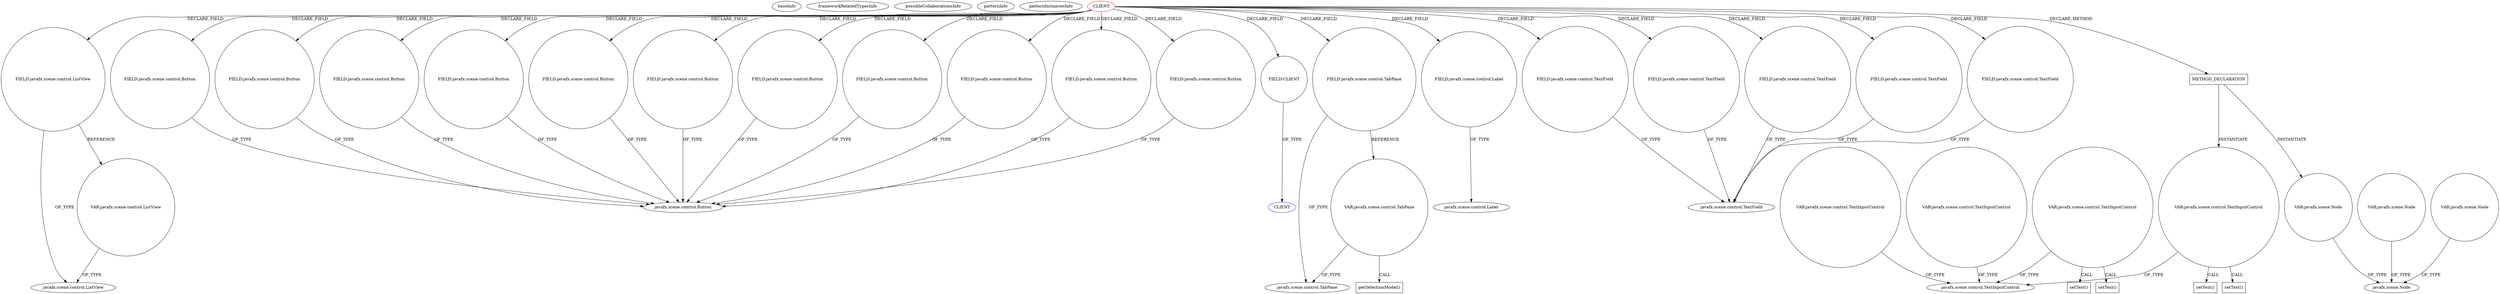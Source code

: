 digraph {
baseInfo[graphId=1103,category="pattern",isAnonymous=false,possibleRelation=false]
frameworkRelatedTypesInfo[]
possibleCollaborationsInfo[]
patternInfo[frequency=2.0,patternRootClient=0]
patternInstancesInfo[0="hock323-eventManager~/hock323-eventManager/EventManager-master/src/eventManager/controller/pokerTournament/TournamentController.java~TournamentController~3009",1="dony1990-ProsDesktop~/dony1990-ProsDesktop/ProsDesktop-master/src/nicon/NiconDesktop/guifx/NiconNavigator/NavegadorController.java~NavegadorController~2563"]
2[label="FIELD:javafx.scene.control.ListView",vertexType="FIELD_DECLARATION",isFrameworkType=false,shape=circle]
0[label="CLIENT",vertexType="ROOT_CLIENT_CLASS_DECLARATION",isFrameworkType=false,color=red]
52[label="FIELD:javafx.scene.control.Button",vertexType="FIELD_DECLARATION",isFrameworkType=false,shape=circle]
59[label="FIELD:javafx.scene.control.Button",vertexType="FIELD_DECLARATION",isFrameworkType=false,shape=circle]
81[label="FIELD:javafx.scene.control.Button",vertexType="FIELD_DECLARATION",isFrameworkType=false,shape=circle]
79[label="FIELD:javafx.scene.control.Button",vertexType="FIELD_DECLARATION",isFrameworkType=false,shape=circle]
8[label="FIELD:javafx.scene.control.Button",vertexType="FIELD_DECLARATION",isFrameworkType=false,shape=circle]
4[label="FIELD:javafx.scene.control.Button",vertexType="FIELD_DECLARATION",isFrameworkType=false,shape=circle]
10[label="FIELD:javafx.scene.control.Button",vertexType="FIELD_DECLARATION",isFrameworkType=false,shape=circle]
142[label="FIELD:javafx.scene.control.Button",vertexType="FIELD_DECLARATION",isFrameworkType=false,shape=circle]
140[label="FIELD:javafx.scene.control.Button",vertexType="FIELD_DECLARATION",isFrameworkType=false,shape=circle]
14[label="FIELD:javafx.scene.control.Button",vertexType="FIELD_DECLARATION",isFrameworkType=false,shape=circle]
48[label="FIELD:javafx.scene.control.Button",vertexType="FIELD_DECLARATION",isFrameworkType=false,shape=circle]
54[label="FIELD:CLIENT",vertexType="FIELD_DECLARATION",isFrameworkType=false,shape=circle]
243[label="VAR:javafx.scene.control.ListView",vertexType="VARIABLE_EXPRESION",isFrameworkType=false,shape=circle]
132[label="FIELD:javafx.scene.control.TabPane",vertexType="FIELD_DECLARATION",isFrameworkType=false,shape=circle]
270[label="VAR:javafx.scene.control.TabPane",vertexType="VARIABLE_EXPRESION",isFrameworkType=false,shape=circle]
77[label="FIELD:javafx.scene.control.Label",vertexType="FIELD_DECLARATION",isFrameworkType=false,shape=circle]
27[label="javafx.scene.control.Label",vertexType="FRAMEWORK_CLASS_TYPE",isFrameworkType=false]
5[label="javafx.scene.control.Button",vertexType="FRAMEWORK_CLASS_TYPE",isFrameworkType=false]
67[label="FIELD:javafx.scene.control.TextField",vertexType="FIELD_DECLARATION",isFrameworkType=false,shape=circle]
130[label="FIELD:javafx.scene.control.TextField",vertexType="FIELD_DECLARATION",isFrameworkType=false,shape=circle]
12[label="FIELD:javafx.scene.control.TextField",vertexType="FIELD_DECLARATION",isFrameworkType=false,shape=circle]
83[label="FIELD:javafx.scene.control.TextField",vertexType="FIELD_DECLARATION",isFrameworkType=false,shape=circle]
6[label="FIELD:javafx.scene.control.TextField",vertexType="FIELD_DECLARATION",isFrameworkType=false,shape=circle]
55[label="CLIENT",vertexType="REFERENCE_CLIENT_CLASS_DECLARATION",isFrameworkType=false,color=blue]
133[label="javafx.scene.control.TabPane",vertexType="FRAMEWORK_CLASS_TYPE",isFrameworkType=false]
7[label="javafx.scene.control.TextField",vertexType="FRAMEWORK_CLASS_TYPE",isFrameworkType=false]
3[label="javafx.scene.control.ListView",vertexType="FRAMEWORK_CLASS_TYPE",isFrameworkType=false]
271[label="getSelectionModel()",vertexType="INSIDE_CALL",isFrameworkType=false,shape=box]
647[label="METHOD_DECLARATION",vertexType="CLIENT_METHOD_DECLARATION",isFrameworkType=false,shape=box]
650[label="VAR:javafx.scene.control.TextInputControl",vertexType="VARIABLE_EXPRESION",isFrameworkType=false,shape=circle]
338[label="javafx.scene.control.TextInputControl",vertexType="FRAMEWORK_CLASS_TYPE",isFrameworkType=false]
697[label="VAR:javafx.scene.control.TextInputControl",vertexType="VARIABLE_EXPRESION",isFrameworkType=false,shape=circle]
597[label="VAR:javafx.scene.control.TextInputControl",vertexType="VARIABLE_EXPRESION",isFrameworkType=false,shape=circle]
336[label="VAR:javafx.scene.control.TextInputControl",vertexType="VARIABLE_EXPRESION",isFrameworkType=false,shape=circle]
656[label="setText()",vertexType="INSIDE_CALL",isFrameworkType=false,shape=box]
670[label="setText()",vertexType="INSIDE_CALL",isFrameworkType=false,shape=box]
621[label="setText()",vertexType="INSIDE_CALL",isFrameworkType=false,shape=box]
616[label="setText()",vertexType="INSIDE_CALL",isFrameworkType=false,shape=box]
666[label="VAR:javafx.scene.Node",vertexType="VARIABLE_EXPRESION",isFrameworkType=false,shape=circle]
189[label="javafx.scene.Node",vertexType="FRAMEWORK_CLASS_TYPE",isFrameworkType=false]
571[label="VAR:javafx.scene.Node",vertexType="VARIABLE_EXPRESION",isFrameworkType=false,shape=circle]
622[label="VAR:javafx.scene.Node",vertexType="VARIABLE_EXPRESION",isFrameworkType=false,shape=circle]
0->48[label="DECLARE_FIELD"]
140->5[label="OF_TYPE"]
650->656[label="CALL"]
79->5[label="OF_TYPE"]
132->133[label="OF_TYPE"]
647->650[label="INSTANTIATE"]
54->55[label="OF_TYPE"]
0->12[label="DECLARE_FIELD"]
52->5[label="OF_TYPE"]
59->5[label="OF_TYPE"]
0->8[label="DECLARE_FIELD"]
67->7[label="OF_TYPE"]
132->270[label="REFERENCE"]
666->189[label="OF_TYPE"]
0->140[label="DECLARE_FIELD"]
142->5[label="OF_TYPE"]
14->5[label="OF_TYPE"]
336->338[label="OF_TYPE"]
0->77[label="DECLARE_FIELD"]
48->5[label="OF_TYPE"]
0->4[label="DECLARE_FIELD"]
597->621[label="CALL"]
0->130[label="DECLARE_FIELD"]
8->5[label="OF_TYPE"]
622->189[label="OF_TYPE"]
130->7[label="OF_TYPE"]
0->81[label="DECLARE_FIELD"]
0->83[label="DECLARE_FIELD"]
0->132[label="DECLARE_FIELD"]
0->52[label="DECLARE_FIELD"]
2->243[label="REFERENCE"]
597->338[label="OF_TYPE"]
270->133[label="OF_TYPE"]
83->7[label="OF_TYPE"]
597->616[label="CALL"]
6->7[label="OF_TYPE"]
647->666[label="INSTANTIATE"]
0->54[label="DECLARE_FIELD"]
81->5[label="OF_TYPE"]
0->10[label="DECLARE_FIELD"]
571->189[label="OF_TYPE"]
0->142[label="DECLARE_FIELD"]
0->647[label="DECLARE_METHOD"]
0->2[label="DECLARE_FIELD"]
0->14[label="DECLARE_FIELD"]
650->670[label="CALL"]
10->5[label="OF_TYPE"]
4->5[label="OF_TYPE"]
697->338[label="OF_TYPE"]
2->3[label="OF_TYPE"]
77->27[label="OF_TYPE"]
0->67[label="DECLARE_FIELD"]
0->6[label="DECLARE_FIELD"]
12->7[label="OF_TYPE"]
0->79[label="DECLARE_FIELD"]
0->59[label="DECLARE_FIELD"]
243->3[label="OF_TYPE"]
270->271[label="CALL"]
650->338[label="OF_TYPE"]
}
